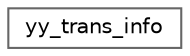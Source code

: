 digraph "Graphical Class Hierarchy"
{
 // LATEX_PDF_SIZE
  bgcolor="transparent";
  edge [fontname=Helvetica,fontsize=10,labelfontname=Helvetica,labelfontsize=10];
  node [fontname=Helvetica,fontsize=10,shape=box,height=0.2,width=0.4];
  rankdir="LR";
  Node0 [id="Node000000",label="yy_trans_info",height=0.2,width=0.4,color="grey40", fillcolor="white", style="filled",URL="$structyy__trans__info.html",tooltip=" "];
}
